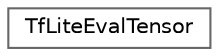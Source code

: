 digraph "Graphical Class Hierarchy"
{
 // LATEX_PDF_SIZE
  bgcolor="transparent";
  edge [fontname=Helvetica,fontsize=10,labelfontname=Helvetica,labelfontsize=10];
  node [fontname=Helvetica,fontsize=10,shape=box,height=0.2,width=0.4];
  rankdir="LR";
  Node0 [id="Node000000",label="TfLiteEvalTensor",height=0.2,width=0.4,color="grey40", fillcolor="white", style="filled",URL="$struct_tf_lite_eval_tensor.html",tooltip=" "];
}
